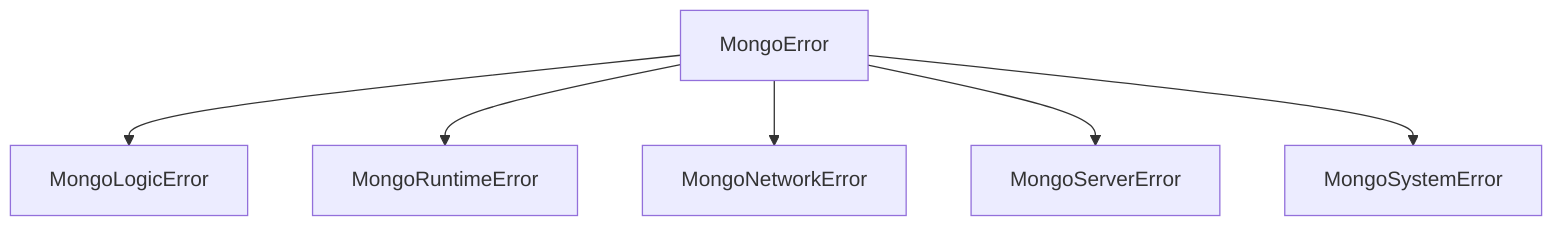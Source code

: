 graph TD
    MongoError --> MongoLogicError
    MongoError --> MongoRuntimeError
    MongoError --> MongoNetworkError
    MongoError --> MongoServerError
    MongoError --> MongoSystemError